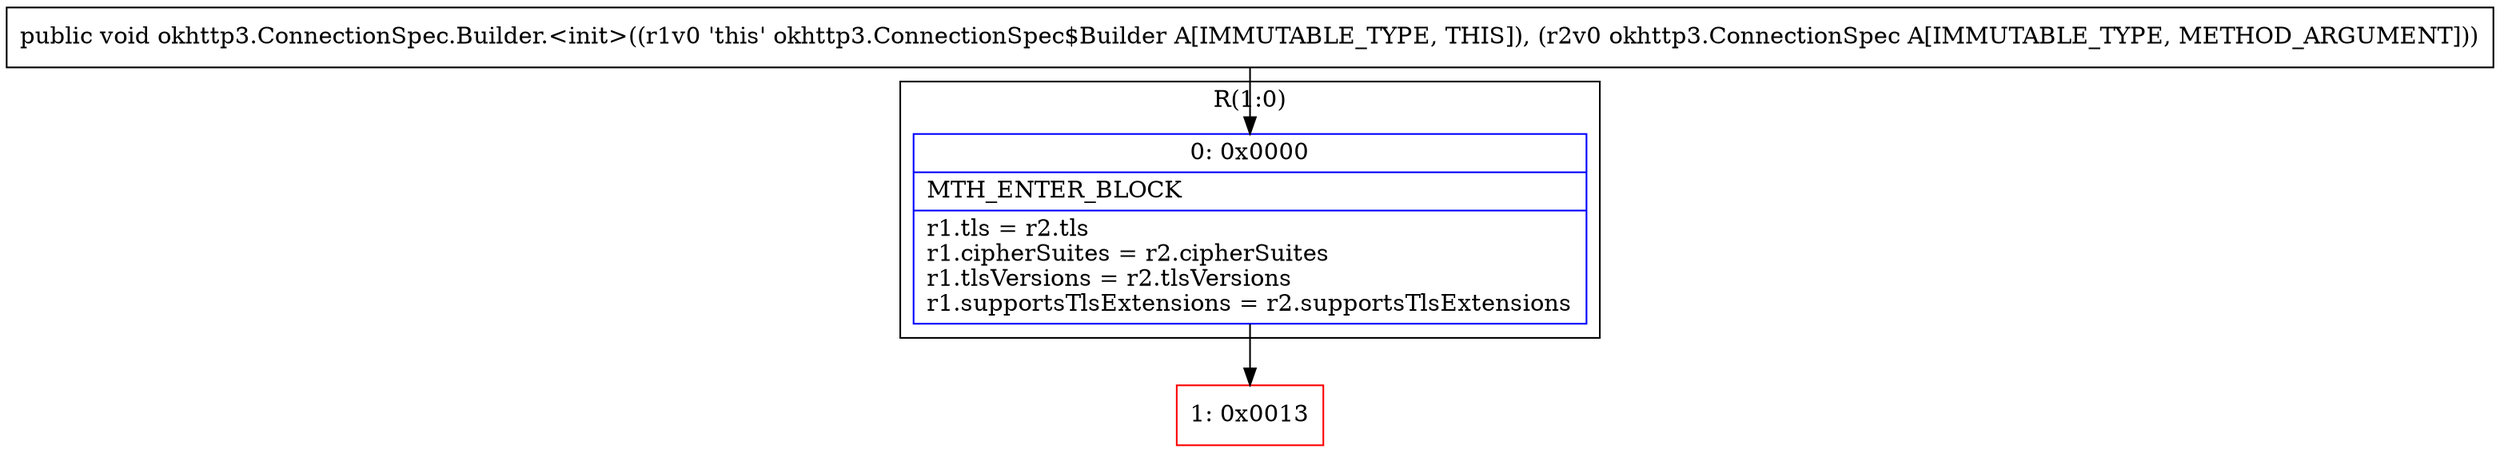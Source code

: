 digraph "CFG forokhttp3.ConnectionSpec.Builder.\<init\>(Lokhttp3\/ConnectionSpec;)V" {
subgraph cluster_Region_1340238701 {
label = "R(1:0)";
node [shape=record,color=blue];
Node_0 [shape=record,label="{0\:\ 0x0000|MTH_ENTER_BLOCK\l|r1.tls = r2.tls\lr1.cipherSuites = r2.cipherSuites\lr1.tlsVersions = r2.tlsVersions\lr1.supportsTlsExtensions = r2.supportsTlsExtensions\l}"];
}
Node_1 [shape=record,color=red,label="{1\:\ 0x0013}"];
MethodNode[shape=record,label="{public void okhttp3.ConnectionSpec.Builder.\<init\>((r1v0 'this' okhttp3.ConnectionSpec$Builder A[IMMUTABLE_TYPE, THIS]), (r2v0 okhttp3.ConnectionSpec A[IMMUTABLE_TYPE, METHOD_ARGUMENT])) }"];
MethodNode -> Node_0;
Node_0 -> Node_1;
}

